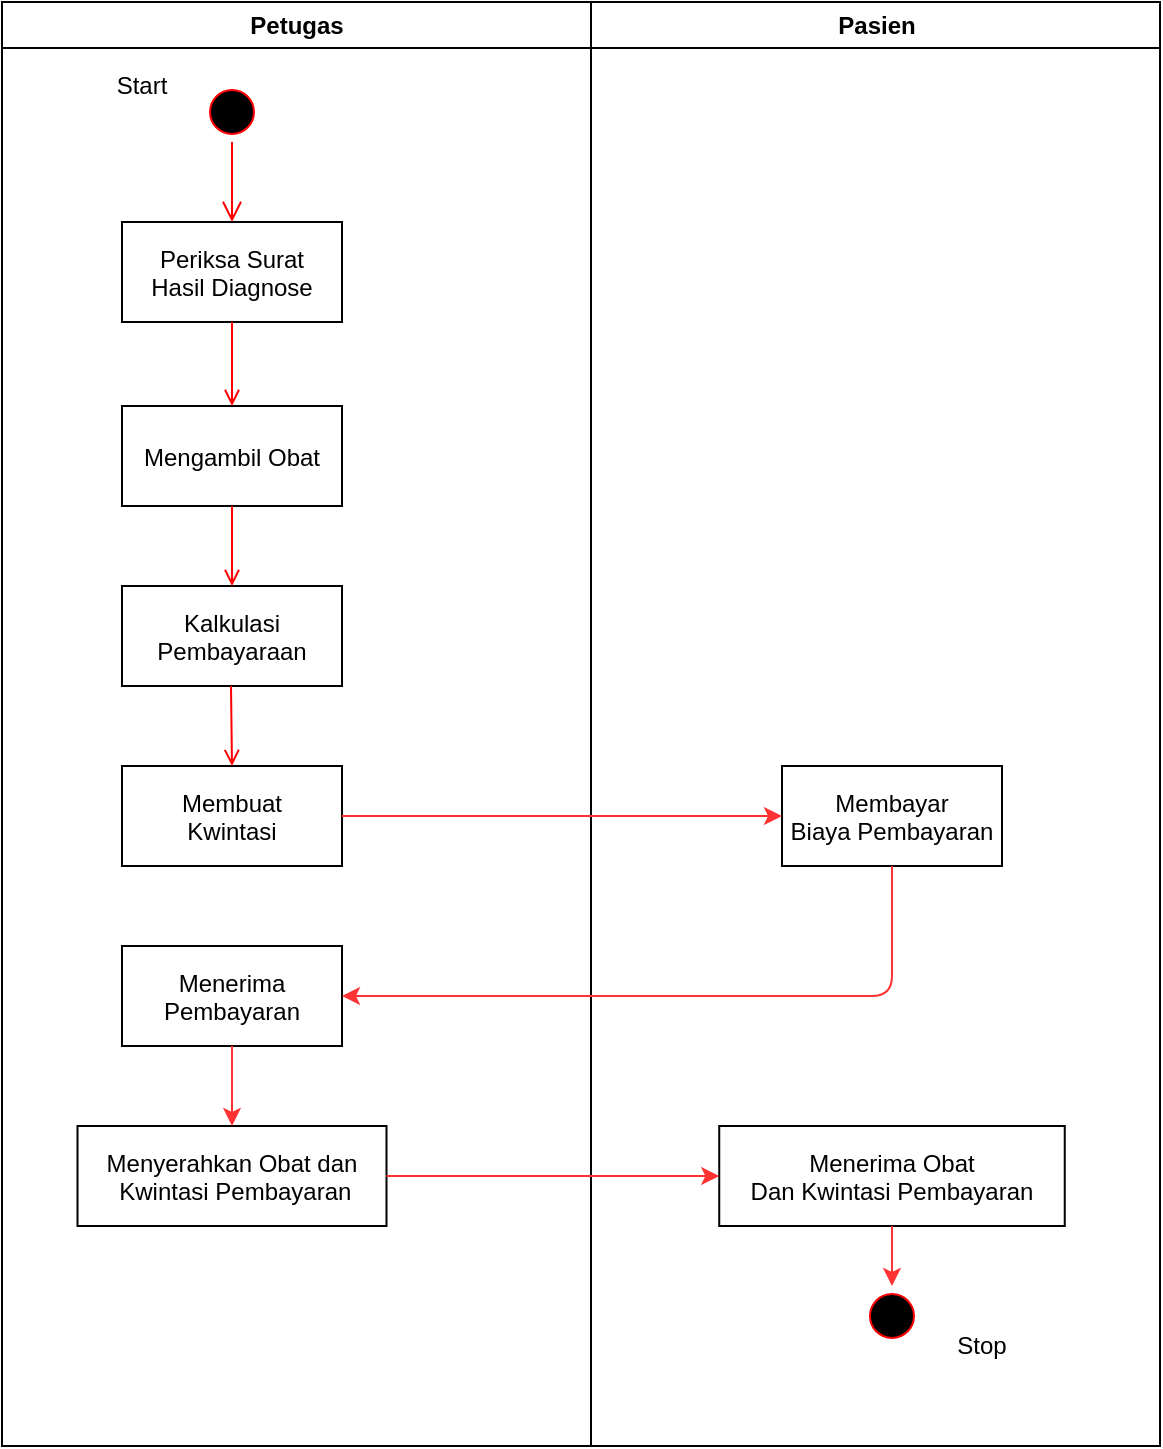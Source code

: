 <mxfile version="14.7.3" type="github">
  <diagram name="Pembayaran" id="e7e014a7-5840-1c2e-5031-d8a46d1fe8dd">
    <mxGraphModel dx="1531" dy="698" grid="1" gridSize="10" guides="1" tooltips="1" connect="1" arrows="1" fold="1" page="1" pageScale="1" pageWidth="1400" pageHeight="850" background="none" math="0" shadow="0">
      <root>
        <mxCell id="0" />
        <mxCell id="1" parent="0" />
        <mxCell id="2" value="Petugas" style="swimlane;whiteSpace=wrap" parent="1" vertex="1">
          <mxGeometry x="150" y="128" width="294.5" height="722" as="geometry" />
        </mxCell>
        <mxCell id="5" value="" style="ellipse;shape=startState;fillColor=#000000;strokeColor=#ff0000;" parent="2" vertex="1">
          <mxGeometry x="100" y="40" width="30" height="30" as="geometry" />
        </mxCell>
        <mxCell id="6" value="" style="edgeStyle=elbowEdgeStyle;elbow=horizontal;verticalAlign=bottom;endArrow=open;endSize=8;strokeColor=#FF0000;endFill=1;rounded=0" parent="2" source="5" target="7" edge="1">
          <mxGeometry x="100" y="40" as="geometry">
            <mxPoint x="115" y="110" as="targetPoint" />
          </mxGeometry>
        </mxCell>
        <mxCell id="7" value="Periksa Surat&#xa;Hasil Diagnose" style="" parent="2" vertex="1">
          <mxGeometry x="60" y="110" width="110" height="50" as="geometry" />
        </mxCell>
        <mxCell id="8" value="Mengambil Obat" style="" parent="2" vertex="1">
          <mxGeometry x="60" y="202" width="110" height="50" as="geometry" />
        </mxCell>
        <mxCell id="9" value="" style="endArrow=open;strokeColor=#FF0000;endFill=1;rounded=0" parent="2" source="7" target="8" edge="1">
          <mxGeometry relative="1" as="geometry" />
        </mxCell>
        <mxCell id="10" value="Kalkulasi&#xa;Pembayaraan" style="" parent="2" vertex="1">
          <mxGeometry x="60" y="292" width="110" height="50" as="geometry" />
        </mxCell>
        <mxCell id="11" value="" style="endArrow=open;strokeColor=#FF0000;endFill=1;rounded=0" parent="2" source="8" target="10" edge="1">
          <mxGeometry relative="1" as="geometry" />
        </mxCell>
        <mxCell id="PHZZednUbYTorDqICEP5-43" value="Membuat&#xa;Kwintasi" style="" vertex="1" parent="2">
          <mxGeometry x="60" y="382" width="110" height="50" as="geometry" />
        </mxCell>
        <mxCell id="PHZZednUbYTorDqICEP5-44" value="Menerima &#xa;Pembayaran" style="" vertex="1" parent="2">
          <mxGeometry x="60" y="472" width="110" height="50" as="geometry" />
        </mxCell>
        <mxCell id="PHZZednUbYTorDqICEP5-45" value="Menyerahkan Obat dan&#xa; Kwintasi Pembayaran" style="" vertex="1" parent="2">
          <mxGeometry x="37.75" y="562" width="154.5" height="50" as="geometry" />
        </mxCell>
        <mxCell id="PHZZednUbYTorDqICEP5-46" value="" style="endArrow=open;strokeColor=#FF0000;endFill=1;rounded=0" edge="1" parent="2">
          <mxGeometry relative="1" as="geometry">
            <mxPoint x="114.5" y="342" as="sourcePoint" />
            <mxPoint x="115" y="382" as="targetPoint" />
          </mxGeometry>
        </mxCell>
        <mxCell id="PHZZednUbYTorDqICEP5-48" value="" style="endArrow=classic;html=1;strokeColor=#FF3333;exitX=0.5;exitY=1;exitDx=0;exitDy=0;entryX=0.5;entryY=0;entryDx=0;entryDy=0;" edge="1" parent="2" source="PHZZednUbYTorDqICEP5-44" target="PHZZednUbYTorDqICEP5-45">
          <mxGeometry width="50" height="50" relative="1" as="geometry">
            <mxPoint x="310" y="562" as="sourcePoint" />
            <mxPoint x="360" y="512" as="targetPoint" />
          </mxGeometry>
        </mxCell>
        <mxCell id="PHZZednUbYTorDqICEP5-54" value="Start" style="text;html=1;strokeColor=none;fillColor=none;align=center;verticalAlign=middle;whiteSpace=wrap;rounded=0;" vertex="1" parent="2">
          <mxGeometry x="50" y="32" width="40" height="20" as="geometry" />
        </mxCell>
        <mxCell id="3" value="Pasien" style="swimlane;whiteSpace=wrap" parent="1" vertex="1">
          <mxGeometry x="444.5" y="128" width="284.5" height="722" as="geometry" />
        </mxCell>
        <mxCell id="15" value="Membayar&#xa;Biaya Pembayaran" style="" parent="3" vertex="1">
          <mxGeometry x="95.5" y="382" width="110" height="50" as="geometry" />
        </mxCell>
        <mxCell id="16" value="Menerima Obat&#xa;Dan Kwintasi Pembayaran" style="" parent="3" vertex="1">
          <mxGeometry x="64.12" y="562" width="172.75" height="50" as="geometry" />
        </mxCell>
        <mxCell id="13" value="" style="ellipse;shape=startState;fillColor=#000000;strokeColor=#ff0000;" parent="3" vertex="1">
          <mxGeometry x="135.49" y="642" width="30" height="30" as="geometry" />
        </mxCell>
        <mxCell id="PHZZednUbYTorDqICEP5-53" value="" style="endArrow=classic;html=1;strokeColor=#FF3333;entryX=0.5;entryY=0;entryDx=0;entryDy=0;" edge="1" parent="3" source="16" target="13">
          <mxGeometry width="50" height="50" relative="1" as="geometry">
            <mxPoint x="15.5" y="562" as="sourcePoint" />
            <mxPoint x="65.5" y="512" as="targetPoint" />
          </mxGeometry>
        </mxCell>
        <mxCell id="PHZZednUbYTorDqICEP5-55" value="Stop" style="text;html=1;strokeColor=none;fillColor=none;align=center;verticalAlign=middle;whiteSpace=wrap;rounded=0;" vertex="1" parent="3">
          <mxGeometry x="175.5" y="662" width="40" height="20" as="geometry" />
        </mxCell>
        <mxCell id="PHZZednUbYTorDqICEP5-49" value="" style="endArrow=classic;html=1;strokeColor=#FF3333;entryX=0;entryY=0.5;entryDx=0;entryDy=0;exitX=1;exitY=0.5;exitDx=0;exitDy=0;" edge="1" parent="1" source="PHZZednUbYTorDqICEP5-43" target="15">
          <mxGeometry width="50" height="50" relative="1" as="geometry">
            <mxPoint x="460" y="690" as="sourcePoint" />
            <mxPoint x="510" y="640" as="targetPoint" />
          </mxGeometry>
        </mxCell>
        <mxCell id="PHZZednUbYTorDqICEP5-50" value="" style="endArrow=classic;html=1;strokeColor=#FF3333;entryX=1;entryY=0.5;entryDx=0;entryDy=0;exitX=0.5;exitY=1;exitDx=0;exitDy=0;" edge="1" parent="1" source="15" target="PHZZednUbYTorDqICEP5-44">
          <mxGeometry width="50" height="50" relative="1" as="geometry">
            <mxPoint x="460" y="690" as="sourcePoint" />
            <mxPoint x="510" y="640" as="targetPoint" />
            <Array as="points">
              <mxPoint x="595" y="625" />
            </Array>
          </mxGeometry>
        </mxCell>
        <mxCell id="PHZZednUbYTorDqICEP5-51" value="" style="endArrow=classic;html=1;strokeColor=#FF3333;entryX=0;entryY=0.5;entryDx=0;entryDy=0;exitX=1;exitY=0.5;exitDx=0;exitDy=0;" edge="1" parent="1" source="PHZZednUbYTorDqICEP5-45" target="16">
          <mxGeometry width="50" height="50" relative="1" as="geometry">
            <mxPoint x="460" y="690" as="sourcePoint" />
            <mxPoint x="500" y="720" as="targetPoint" />
          </mxGeometry>
        </mxCell>
      </root>
    </mxGraphModel>
  </diagram>
</mxfile>
